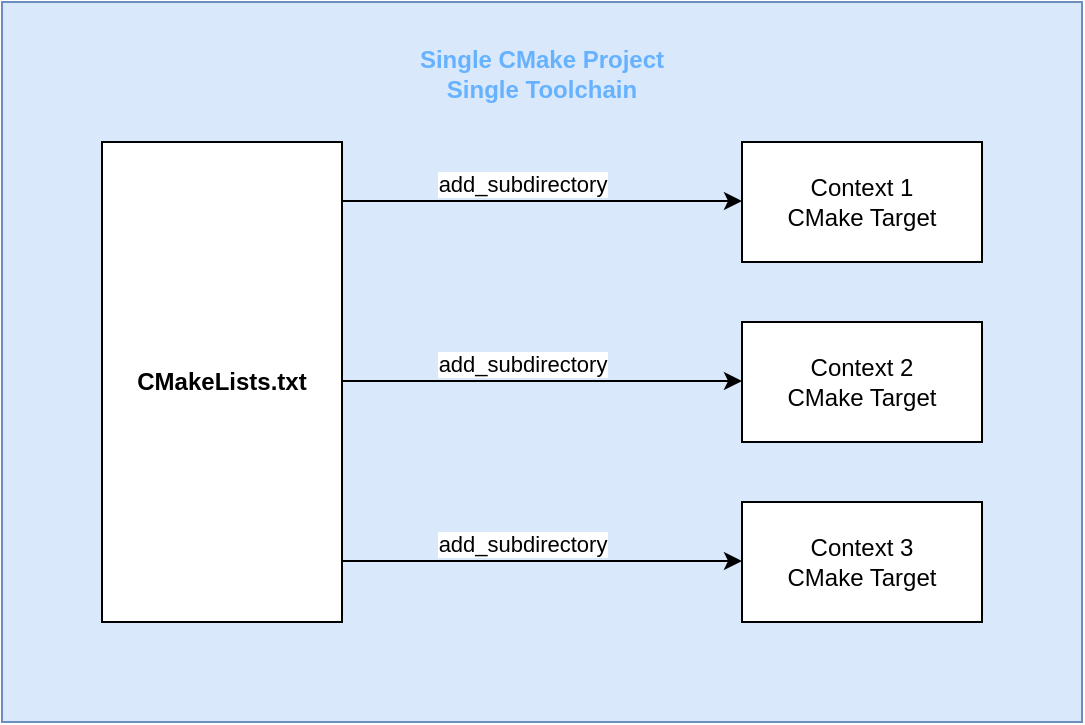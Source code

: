 <mxfile version="21.6.1" type="device">
  <diagram name="Page-1" id="7kWyiCsaif8aqmwb8Psb">
    <mxGraphModel dx="1548" dy="902" grid="1" gridSize="10" guides="1" tooltips="1" connect="1" arrows="1" fold="1" page="1" pageScale="1" pageWidth="850" pageHeight="1100" math="0" shadow="0">
      <root>
        <mxCell id="0" />
        <mxCell id="1" parent="0" />
        <mxCell id="NoulRg_CLc0DGUtvslPU-32" value="&lt;b style=&quot;border-color: var(--border-color);&quot;&gt;&lt;font color=&quot;#66b2ff&quot;&gt;Single CMake Project&lt;br&gt;&lt;b style=&quot;border-color: var(--border-color);&quot;&gt;Single Toolchain&lt;br&gt;&lt;/b&gt;&lt;/font&gt;&lt;br&gt;&lt;br&gt;&lt;br&gt;&lt;br&gt;&lt;br&gt;&lt;br&gt;&lt;br&gt;&lt;br&gt;&lt;br&gt;&lt;br&gt;&lt;br&gt;&lt;br&gt;&lt;br&gt;&lt;br&gt;&lt;br&gt;&lt;br&gt;&lt;br&gt;&lt;br&gt;&lt;br&gt;&lt;br style=&quot;border-color: var(--border-color);&quot;&gt;&lt;/b&gt;" style="rounded=0;whiteSpace=wrap;html=1;fillColor=#dae8fc;strokeColor=#6c8ebf;" parent="1" vertex="1">
          <mxGeometry x="40" y="40" width="540" height="360" as="geometry" />
        </mxCell>
        <mxCell id="NoulRg_CLc0DGUtvslPU-1" value="&lt;b&gt;CMakeLists.txt&lt;br&gt;&lt;/b&gt;" style="rounded=0;whiteSpace=wrap;html=1;" parent="1" vertex="1">
          <mxGeometry x="90" y="110" width="120" height="240" as="geometry" />
        </mxCell>
        <mxCell id="NoulRg_CLc0DGUtvslPU-2" value="Context 1&lt;br&gt;CMake Target" style="rounded=0;whiteSpace=wrap;html=1;" parent="1" vertex="1">
          <mxGeometry x="410" y="110" width="120" height="60" as="geometry" />
        </mxCell>
        <mxCell id="NoulRg_CLc0DGUtvslPU-3" value="Context 2&lt;br style=&quot;border-color: var(--border-color);&quot;&gt;CMake Target" style="rounded=0;whiteSpace=wrap;html=1;" parent="1" vertex="1">
          <mxGeometry x="410" y="200" width="120" height="60" as="geometry" />
        </mxCell>
        <mxCell id="NoulRg_CLc0DGUtvslPU-4" value="Context 3&lt;br style=&quot;border-color: var(--border-color);&quot;&gt;CMake Target" style="rounded=0;whiteSpace=wrap;html=1;" parent="1" vertex="1">
          <mxGeometry x="410" y="290" width="120" height="60" as="geometry" />
        </mxCell>
        <mxCell id="NoulRg_CLc0DGUtvslPU-8" value="" style="endArrow=classic;html=1;rounded=0;exitX=1;exitY=0.5;exitDx=0;exitDy=0;entryX=0;entryY=0.5;entryDx=0;entryDy=0;" parent="1" edge="1">
          <mxGeometry width="50" height="50" relative="1" as="geometry">
            <mxPoint x="210" y="139.5" as="sourcePoint" />
            <mxPoint x="410" y="139.5" as="targetPoint" />
          </mxGeometry>
        </mxCell>
        <mxCell id="NoulRg_CLc0DGUtvslPU-9" value="add_subdirectory" style="edgeLabel;html=1;align=center;verticalAlign=middle;resizable=0;points=[];" parent="NoulRg_CLc0DGUtvslPU-8" vertex="1" connectable="0">
          <mxGeometry x="-0.322" y="1" relative="1" as="geometry">
            <mxPoint x="22" y="-8" as="offset" />
          </mxGeometry>
        </mxCell>
        <mxCell id="NoulRg_CLc0DGUtvslPU-10" value="" style="endArrow=classic;html=1;rounded=0;exitX=1;exitY=0.5;exitDx=0;exitDy=0;entryX=0;entryY=0.5;entryDx=0;entryDy=0;" parent="1" edge="1">
          <mxGeometry width="50" height="50" relative="1" as="geometry">
            <mxPoint x="210" y="229.5" as="sourcePoint" />
            <mxPoint x="410" y="229.5" as="targetPoint" />
          </mxGeometry>
        </mxCell>
        <mxCell id="NoulRg_CLc0DGUtvslPU-11" value="add_subdirectory" style="edgeLabel;html=1;align=center;verticalAlign=middle;resizable=0;points=[];" parent="NoulRg_CLc0DGUtvslPU-10" vertex="1" connectable="0">
          <mxGeometry x="-0.322" y="1" relative="1" as="geometry">
            <mxPoint x="22" y="-8" as="offset" />
          </mxGeometry>
        </mxCell>
        <mxCell id="NoulRg_CLc0DGUtvslPU-12" value="" style="endArrow=classic;html=1;rounded=0;exitX=1;exitY=0.5;exitDx=0;exitDy=0;entryX=0;entryY=0.5;entryDx=0;entryDy=0;" parent="1" edge="1">
          <mxGeometry width="50" height="50" relative="1" as="geometry">
            <mxPoint x="210" y="319.5" as="sourcePoint" />
            <mxPoint x="410" y="319.5" as="targetPoint" />
          </mxGeometry>
        </mxCell>
        <mxCell id="NoulRg_CLc0DGUtvslPU-13" value="add_subdirectory" style="edgeLabel;html=1;align=center;verticalAlign=middle;resizable=0;points=[];" parent="NoulRg_CLc0DGUtvslPU-12" vertex="1" connectable="0">
          <mxGeometry x="-0.322" y="1" relative="1" as="geometry">
            <mxPoint x="22" y="-8" as="offset" />
          </mxGeometry>
        </mxCell>
      </root>
    </mxGraphModel>
  </diagram>
</mxfile>
